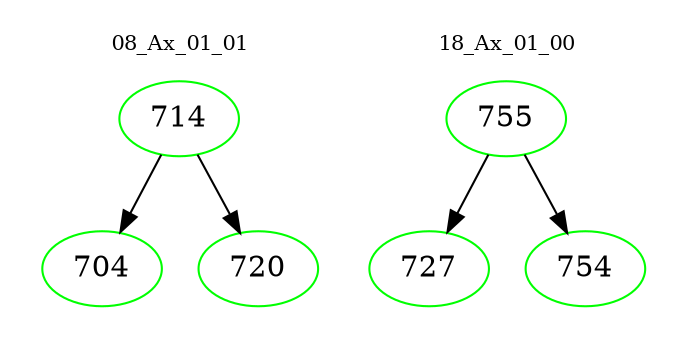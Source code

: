 digraph{
subgraph cluster_0 {
color = white
label = "08_Ax_01_01";
fontsize=10;
T0_714 [label="714", color="green"]
T0_714 -> T0_704 [color="black"]
T0_704 [label="704", color="green"]
T0_714 -> T0_720 [color="black"]
T0_720 [label="720", color="green"]
}
subgraph cluster_1 {
color = white
label = "18_Ax_01_00";
fontsize=10;
T1_755 [label="755", color="green"]
T1_755 -> T1_727 [color="black"]
T1_727 [label="727", color="green"]
T1_755 -> T1_754 [color="black"]
T1_754 [label="754", color="green"]
}
}
